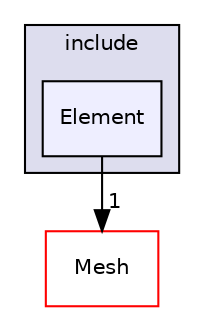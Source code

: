 digraph "Element/include/Element" {
  compound=true
  node [ fontsize="10", fontname="Helvetica"];
  edge [ labelfontsize="10", labelfontname="Helvetica"];
  subgraph clusterdir_6ab64741dff8c431ea6ff06f9a0125e7 {
    graph [ bgcolor="#ddddee", pencolor="black", label="include" fontname="Helvetica", fontsize="10", URL="dir_6ab64741dff8c431ea6ff06f9a0125e7.html"]
  dir_2c3ed0b53c7d881c4b91ba563d323d5b [shape=box, label="Element", style="filled", fillcolor="#eeeeff", pencolor="black", URL="dir_2c3ed0b53c7d881c4b91ba563d323d5b.html"];
  }
  dir_8d239ea191f6a3a32e26e904bbe7fcaa [shape=box label="Mesh" fillcolor="white" style="filled" color="red" URL="dir_8d239ea191f6a3a32e26e904bbe7fcaa.html"];
  dir_2c3ed0b53c7d881c4b91ba563d323d5b->dir_8d239ea191f6a3a32e26e904bbe7fcaa [headlabel="1", labeldistance=1.5 headhref="dir_000002_000009.html"];
}
